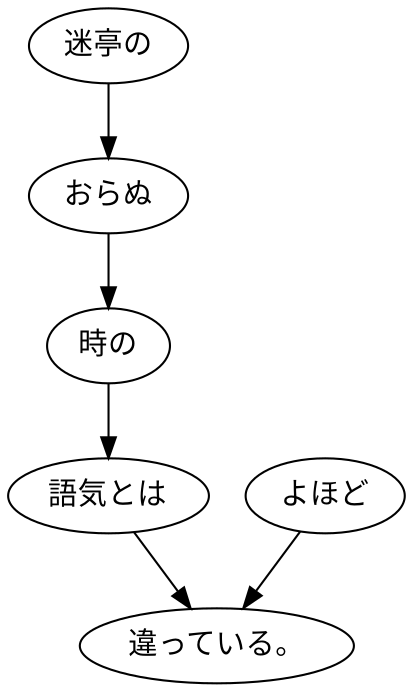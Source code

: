 digraph graph2536 {
	node0 [label="迷亭の"];
	node1 [label="おらぬ"];
	node2 [label="時の"];
	node3 [label="語気とは"];
	node4 [label="よほど"];
	node5 [label="違っている。"];
	node0 -> node1;
	node1 -> node2;
	node2 -> node3;
	node3 -> node5;
	node4 -> node5;
}
